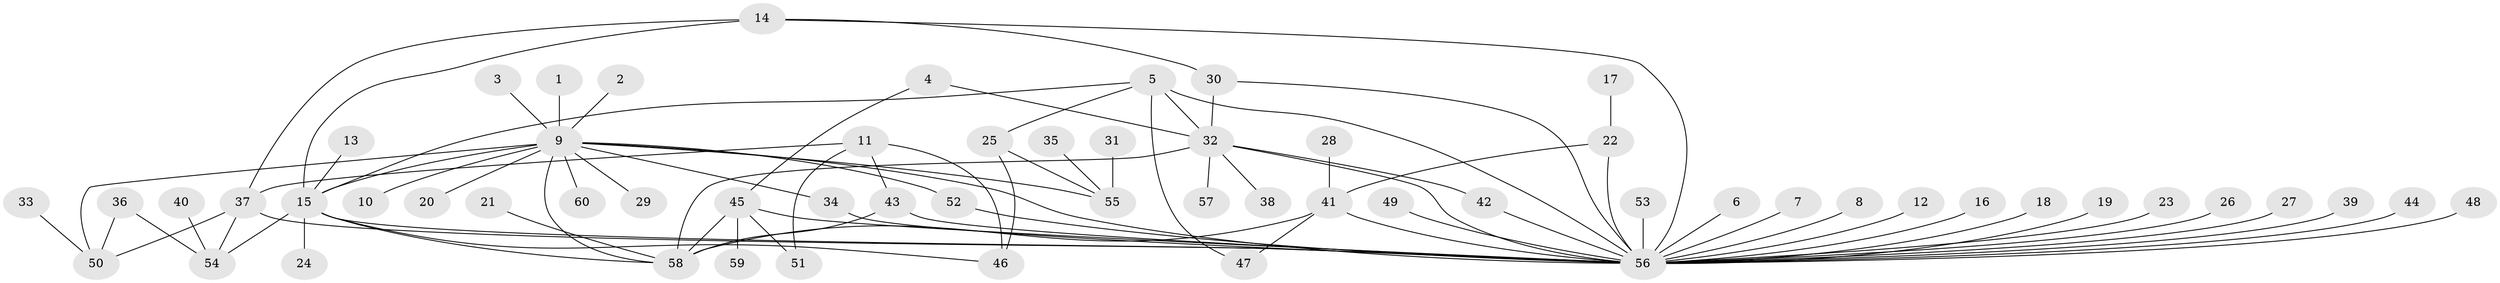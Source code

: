 // original degree distribution, {9: 0.008403361344537815, 34: 0.008403361344537815, 2: 0.20168067226890757, 17: 0.008403361344537815, 3: 0.07563025210084033, 8: 0.008403361344537815, 1: 0.5630252100840336, 6: 0.025210084033613446, 10: 0.008403361344537815, 4: 0.025210084033613446, 5: 0.03361344537815126, 7: 0.025210084033613446, 11: 0.008403361344537815}
// Generated by graph-tools (version 1.1) at 2025/01/03/09/25 03:01:56]
// undirected, 60 vertices, 85 edges
graph export_dot {
graph [start="1"]
  node [color=gray90,style=filled];
  1;
  2;
  3;
  4;
  5;
  6;
  7;
  8;
  9;
  10;
  11;
  12;
  13;
  14;
  15;
  16;
  17;
  18;
  19;
  20;
  21;
  22;
  23;
  24;
  25;
  26;
  27;
  28;
  29;
  30;
  31;
  32;
  33;
  34;
  35;
  36;
  37;
  38;
  39;
  40;
  41;
  42;
  43;
  44;
  45;
  46;
  47;
  48;
  49;
  50;
  51;
  52;
  53;
  54;
  55;
  56;
  57;
  58;
  59;
  60;
  1 -- 9 [weight=1.0];
  2 -- 9 [weight=1.0];
  3 -- 9 [weight=1.0];
  4 -- 32 [weight=1.0];
  4 -- 45 [weight=1.0];
  5 -- 15 [weight=1.0];
  5 -- 25 [weight=1.0];
  5 -- 32 [weight=1.0];
  5 -- 47 [weight=1.0];
  5 -- 56 [weight=1.0];
  6 -- 56 [weight=1.0];
  7 -- 56 [weight=1.0];
  8 -- 56 [weight=1.0];
  9 -- 10 [weight=1.0];
  9 -- 15 [weight=2.0];
  9 -- 20 [weight=1.0];
  9 -- 29 [weight=1.0];
  9 -- 34 [weight=1.0];
  9 -- 50 [weight=1.0];
  9 -- 52 [weight=1.0];
  9 -- 55 [weight=1.0];
  9 -- 56 [weight=1.0];
  9 -- 58 [weight=1.0];
  9 -- 60 [weight=1.0];
  11 -- 37 [weight=1.0];
  11 -- 43 [weight=1.0];
  11 -- 46 [weight=1.0];
  11 -- 51 [weight=1.0];
  12 -- 56 [weight=1.0];
  13 -- 15 [weight=1.0];
  14 -- 15 [weight=1.0];
  14 -- 30 [weight=1.0];
  14 -- 37 [weight=2.0];
  14 -- 56 [weight=2.0];
  15 -- 24 [weight=1.0];
  15 -- 46 [weight=1.0];
  15 -- 54 [weight=1.0];
  15 -- 56 [weight=1.0];
  15 -- 58 [weight=1.0];
  16 -- 56 [weight=1.0];
  17 -- 22 [weight=1.0];
  18 -- 56 [weight=1.0];
  19 -- 56 [weight=1.0];
  21 -- 58 [weight=1.0];
  22 -- 41 [weight=1.0];
  22 -- 56 [weight=1.0];
  23 -- 56 [weight=1.0];
  25 -- 46 [weight=1.0];
  25 -- 55 [weight=1.0];
  26 -- 56 [weight=1.0];
  27 -- 56 [weight=1.0];
  28 -- 41 [weight=1.0];
  30 -- 32 [weight=1.0];
  30 -- 56 [weight=1.0];
  31 -- 55 [weight=1.0];
  32 -- 38 [weight=1.0];
  32 -- 42 [weight=1.0];
  32 -- 56 [weight=1.0];
  32 -- 57 [weight=1.0];
  32 -- 58 [weight=1.0];
  33 -- 50 [weight=1.0];
  34 -- 56 [weight=1.0];
  35 -- 55 [weight=1.0];
  36 -- 50 [weight=1.0];
  36 -- 54 [weight=1.0];
  37 -- 50 [weight=1.0];
  37 -- 54 [weight=1.0];
  37 -- 56 [weight=2.0];
  39 -- 56 [weight=1.0];
  40 -- 54 [weight=1.0];
  41 -- 47 [weight=1.0];
  41 -- 56 [weight=1.0];
  41 -- 58 [weight=1.0];
  42 -- 56 [weight=1.0];
  43 -- 56 [weight=1.0];
  43 -- 58 [weight=1.0];
  44 -- 56 [weight=1.0];
  45 -- 51 [weight=1.0];
  45 -- 56 [weight=1.0];
  45 -- 58 [weight=2.0];
  45 -- 59 [weight=1.0];
  48 -- 56 [weight=1.0];
  49 -- 56 [weight=1.0];
  52 -- 56 [weight=1.0];
  53 -- 56 [weight=1.0];
}
